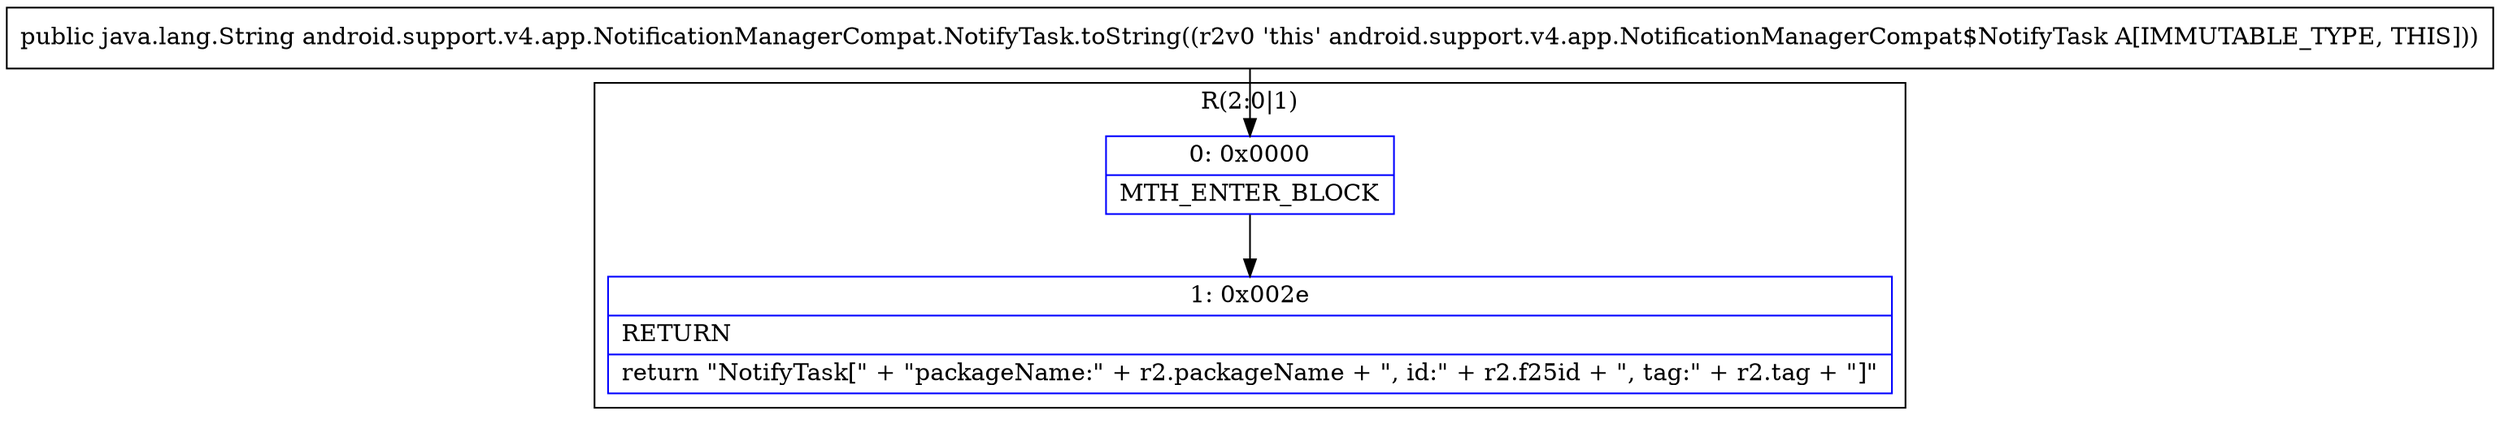 digraph "CFG forandroid.support.v4.app.NotificationManagerCompat.NotifyTask.toString()Ljava\/lang\/String;" {
subgraph cluster_Region_295532265 {
label = "R(2:0|1)";
node [shape=record,color=blue];
Node_0 [shape=record,label="{0\:\ 0x0000|MTH_ENTER_BLOCK\l}"];
Node_1 [shape=record,label="{1\:\ 0x002e|RETURN\l|return \"NotifyTask[\" + \"packageName:\" + r2.packageName + \", id:\" + r2.f25id + \", tag:\" + r2.tag + \"]\"\l}"];
}
MethodNode[shape=record,label="{public java.lang.String android.support.v4.app.NotificationManagerCompat.NotifyTask.toString((r2v0 'this' android.support.v4.app.NotificationManagerCompat$NotifyTask A[IMMUTABLE_TYPE, THIS])) }"];
MethodNode -> Node_0;
Node_0 -> Node_1;
}

